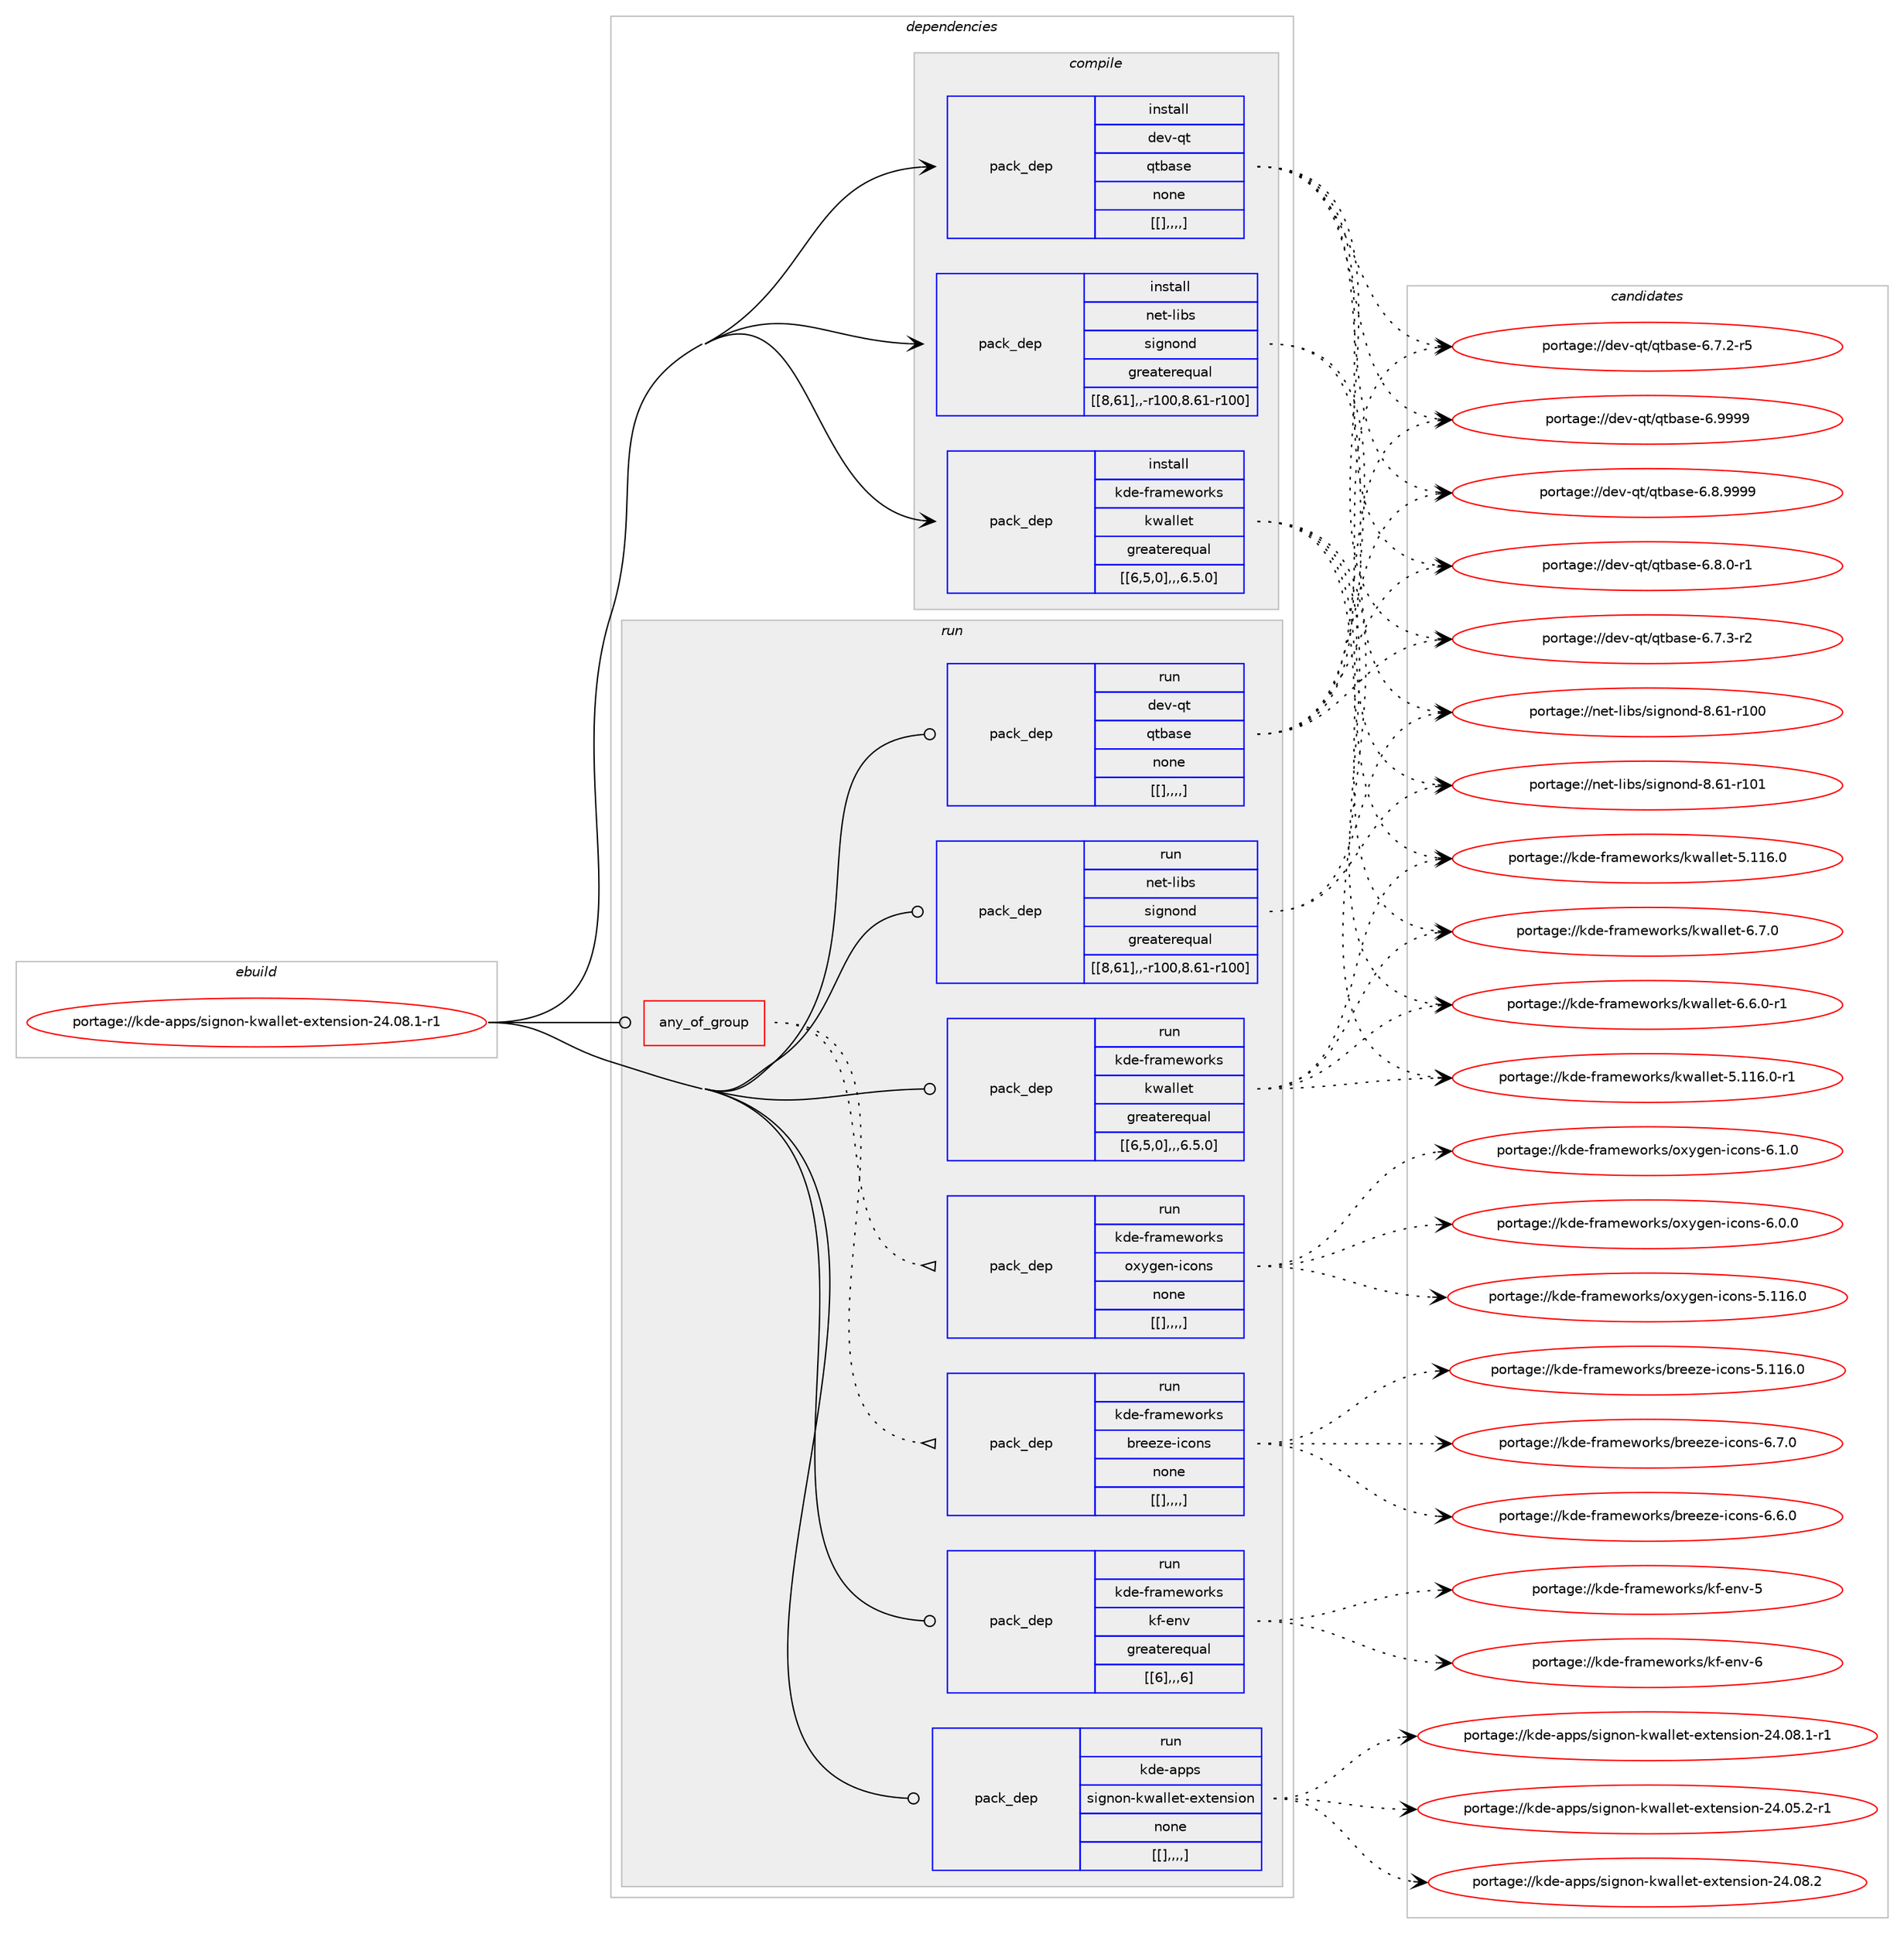 digraph prolog {

# *************
# Graph options
# *************

newrank=true;
concentrate=true;
compound=true;
graph [rankdir=LR,fontname=Helvetica,fontsize=10,ranksep=1.5];#, ranksep=2.5, nodesep=0.2];
edge  [arrowhead=vee];
node  [fontname=Helvetica,fontsize=10];

# **********
# The ebuild
# **********

subgraph cluster_leftcol {
color=gray;
label=<<i>ebuild</i>>;
id [label="portage://kde-apps/signon-kwallet-extension-24.08.1-r1", color=red, width=4, href="../kde-apps/signon-kwallet-extension-24.08.1-r1.svg"];
}

# ****************
# The dependencies
# ****************

subgraph cluster_midcol {
color=gray;
label=<<i>dependencies</i>>;
subgraph cluster_compile {
fillcolor="#eeeeee";
style=filled;
label=<<i>compile</i>>;
subgraph pack205515 {
dependency280552 [label=<<TABLE BORDER="0" CELLBORDER="1" CELLSPACING="0" CELLPADDING="4" WIDTH="220"><TR><TD ROWSPAN="6" CELLPADDING="30">pack_dep</TD></TR><TR><TD WIDTH="110">install</TD></TR><TR><TD>dev-qt</TD></TR><TR><TD>qtbase</TD></TR><TR><TD>none</TD></TR><TR><TD>[[],,,,]</TD></TR></TABLE>>, shape=none, color=blue];
}
id:e -> dependency280552:w [weight=20,style="solid",arrowhead="vee"];
subgraph pack205570 {
dependency280627 [label=<<TABLE BORDER="0" CELLBORDER="1" CELLSPACING="0" CELLPADDING="4" WIDTH="220"><TR><TD ROWSPAN="6" CELLPADDING="30">pack_dep</TD></TR><TR><TD WIDTH="110">install</TD></TR><TR><TD>kde-frameworks</TD></TR><TR><TD>kwallet</TD></TR><TR><TD>greaterequal</TD></TR><TR><TD>[[6,5,0],,,6.5.0]</TD></TR></TABLE>>, shape=none, color=blue];
}
id:e -> dependency280627:w [weight=20,style="solid",arrowhead="vee"];
subgraph pack205605 {
dependency280633 [label=<<TABLE BORDER="0" CELLBORDER="1" CELLSPACING="0" CELLPADDING="4" WIDTH="220"><TR><TD ROWSPAN="6" CELLPADDING="30">pack_dep</TD></TR><TR><TD WIDTH="110">install</TD></TR><TR><TD>net-libs</TD></TR><TR><TD>signond</TD></TR><TR><TD>greaterequal</TD></TR><TR><TD>[[8,61],,-r100,8.61-r100]</TD></TR></TABLE>>, shape=none, color=blue];
}
id:e -> dependency280633:w [weight=20,style="solid",arrowhead="vee"];
}
subgraph cluster_compileandrun {
fillcolor="#eeeeee";
style=filled;
label=<<i>compile and run</i>>;
}
subgraph cluster_run {
fillcolor="#eeeeee";
style=filled;
label=<<i>run</i>>;
subgraph any2098 {
dependency280638 [label=<<TABLE BORDER="0" CELLBORDER="1" CELLSPACING="0" CELLPADDING="4"><TR><TD CELLPADDING="10">any_of_group</TD></TR></TABLE>>, shape=none, color=red];subgraph pack205654 {
dependency280701 [label=<<TABLE BORDER="0" CELLBORDER="1" CELLSPACING="0" CELLPADDING="4" WIDTH="220"><TR><TD ROWSPAN="6" CELLPADDING="30">pack_dep</TD></TR><TR><TD WIDTH="110">run</TD></TR><TR><TD>kde-frameworks</TD></TR><TR><TD>breeze-icons</TD></TR><TR><TD>none</TD></TR><TR><TD>[[],,,,]</TD></TR></TABLE>>, shape=none, color=blue];
}
dependency280638:e -> dependency280701:w [weight=20,style="dotted",arrowhead="oinv"];
subgraph pack205700 {
dependency280748 [label=<<TABLE BORDER="0" CELLBORDER="1" CELLSPACING="0" CELLPADDING="4" WIDTH="220"><TR><TD ROWSPAN="6" CELLPADDING="30">pack_dep</TD></TR><TR><TD WIDTH="110">run</TD></TR><TR><TD>kde-frameworks</TD></TR><TR><TD>oxygen-icons</TD></TR><TR><TD>none</TD></TR><TR><TD>[[],,,,]</TD></TR></TABLE>>, shape=none, color=blue];
}
dependency280638:e -> dependency280748:w [weight=20,style="dotted",arrowhead="oinv"];
}
id:e -> dependency280638:w [weight=20,style="solid",arrowhead="odot"];
subgraph pack205729 {
dependency280769 [label=<<TABLE BORDER="0" CELLBORDER="1" CELLSPACING="0" CELLPADDING="4" WIDTH="220"><TR><TD ROWSPAN="6" CELLPADDING="30">pack_dep</TD></TR><TR><TD WIDTH="110">run</TD></TR><TR><TD>dev-qt</TD></TR><TR><TD>qtbase</TD></TR><TR><TD>none</TD></TR><TR><TD>[[],,,,]</TD></TR></TABLE>>, shape=none, color=blue];
}
id:e -> dependency280769:w [weight=20,style="solid",arrowhead="odot"];
subgraph pack205753 {
dependency280790 [label=<<TABLE BORDER="0" CELLBORDER="1" CELLSPACING="0" CELLPADDING="4" WIDTH="220"><TR><TD ROWSPAN="6" CELLPADDING="30">pack_dep</TD></TR><TR><TD WIDTH="110">run</TD></TR><TR><TD>kde-frameworks</TD></TR><TR><TD>kf-env</TD></TR><TR><TD>greaterequal</TD></TR><TR><TD>[[6],,,6]</TD></TR></TABLE>>, shape=none, color=blue];
}
id:e -> dependency280790:w [weight=20,style="solid",arrowhead="odot"];
subgraph pack205758 {
dependency280816 [label=<<TABLE BORDER="0" CELLBORDER="1" CELLSPACING="0" CELLPADDING="4" WIDTH="220"><TR><TD ROWSPAN="6" CELLPADDING="30">pack_dep</TD></TR><TR><TD WIDTH="110">run</TD></TR><TR><TD>kde-frameworks</TD></TR><TR><TD>kwallet</TD></TR><TR><TD>greaterequal</TD></TR><TR><TD>[[6,5,0],,,6.5.0]</TD></TR></TABLE>>, shape=none, color=blue];
}
id:e -> dependency280816:w [weight=20,style="solid",arrowhead="odot"];
subgraph pack205783 {
dependency280822 [label=<<TABLE BORDER="0" CELLBORDER="1" CELLSPACING="0" CELLPADDING="4" WIDTH="220"><TR><TD ROWSPAN="6" CELLPADDING="30">pack_dep</TD></TR><TR><TD WIDTH="110">run</TD></TR><TR><TD>net-libs</TD></TR><TR><TD>signond</TD></TR><TR><TD>greaterequal</TD></TR><TR><TD>[[8,61],,-r100,8.61-r100]</TD></TR></TABLE>>, shape=none, color=blue];
}
id:e -> dependency280822:w [weight=20,style="solid",arrowhead="odot"];
subgraph pack205800 {
dependency280868 [label=<<TABLE BORDER="0" CELLBORDER="1" CELLSPACING="0" CELLPADDING="4" WIDTH="220"><TR><TD ROWSPAN="6" CELLPADDING="30">pack_dep</TD></TR><TR><TD WIDTH="110">run</TD></TR><TR><TD>kde-apps</TD></TR><TR><TD>signon-kwallet-extension</TD></TR><TR><TD>none</TD></TR><TR><TD>[[],,,,]</TD></TR></TABLE>>, shape=none, color=blue];
}
id:e -> dependency280868:w [weight=20,style="solid",arrowhead="odot"];
}
}

# **************
# The candidates
# **************

subgraph cluster_choices {
rank=same;
color=gray;
label=<<i>candidates</i>>;

subgraph choice204558 {
color=black;
nodesep=1;
choice1001011184511311647113116989711510145544657575757 [label="portage://dev-qt/qtbase-6.9999", color=red, width=4,href="../dev-qt/qtbase-6.9999.svg"];
choice10010111845113116471131169897115101455446564657575757 [label="portage://dev-qt/qtbase-6.8.9999", color=red, width=4,href="../dev-qt/qtbase-6.8.9999.svg"];
choice100101118451131164711311698971151014554465646484511449 [label="portage://dev-qt/qtbase-6.8.0-r1", color=red, width=4,href="../dev-qt/qtbase-6.8.0-r1.svg"];
choice100101118451131164711311698971151014554465546514511450 [label="portage://dev-qt/qtbase-6.7.3-r2", color=red, width=4,href="../dev-qt/qtbase-6.7.3-r2.svg"];
choice100101118451131164711311698971151014554465546504511453 [label="portage://dev-qt/qtbase-6.7.2-r5", color=red, width=4,href="../dev-qt/qtbase-6.7.2-r5.svg"];
dependency280552:e -> choice1001011184511311647113116989711510145544657575757:w [style=dotted,weight="100"];
dependency280552:e -> choice10010111845113116471131169897115101455446564657575757:w [style=dotted,weight="100"];
dependency280552:e -> choice100101118451131164711311698971151014554465646484511449:w [style=dotted,weight="100"];
dependency280552:e -> choice100101118451131164711311698971151014554465546514511450:w [style=dotted,weight="100"];
dependency280552:e -> choice100101118451131164711311698971151014554465546504511453:w [style=dotted,weight="100"];
}
subgraph choice204560 {
color=black;
nodesep=1;
choice10710010145102114971091011191111141071154710711997108108101116455446554648 [label="portage://kde-frameworks/kwallet-6.7.0", color=red, width=4,href="../kde-frameworks/kwallet-6.7.0.svg"];
choice107100101451021149710910111911111410711547107119971081081011164554465446484511449 [label="portage://kde-frameworks/kwallet-6.6.0-r1", color=red, width=4,href="../kde-frameworks/kwallet-6.6.0-r1.svg"];
choice1071001014510211497109101119111114107115471071199710810810111645534649495446484511449 [label="portage://kde-frameworks/kwallet-5.116.0-r1", color=red, width=4,href="../kde-frameworks/kwallet-5.116.0-r1.svg"];
choice107100101451021149710910111911111410711547107119971081081011164553464949544648 [label="portage://kde-frameworks/kwallet-5.116.0", color=red, width=4,href="../kde-frameworks/kwallet-5.116.0.svg"];
dependency280627:e -> choice10710010145102114971091011191111141071154710711997108108101116455446554648:w [style=dotted,weight="100"];
dependency280627:e -> choice107100101451021149710910111911111410711547107119971081081011164554465446484511449:w [style=dotted,weight="100"];
dependency280627:e -> choice1071001014510211497109101119111114107115471071199710810810111645534649495446484511449:w [style=dotted,weight="100"];
dependency280627:e -> choice107100101451021149710910111911111410711547107119971081081011164553464949544648:w [style=dotted,weight="100"];
}
subgraph choice204584 {
color=black;
nodesep=1;
choice110101116451081059811547115105103110111110100455646544945114494849 [label="portage://net-libs/signond-8.61-r101", color=red, width=4,href="../net-libs/signond-8.61-r101.svg"];
choice110101116451081059811547115105103110111110100455646544945114494848 [label="portage://net-libs/signond-8.61-r100", color=red, width=4,href="../net-libs/signond-8.61-r100.svg"];
dependency280633:e -> choice110101116451081059811547115105103110111110100455646544945114494849:w [style=dotted,weight="100"];
dependency280633:e -> choice110101116451081059811547115105103110111110100455646544945114494848:w [style=dotted,weight="100"];
}
subgraph choice204588 {
color=black;
nodesep=1;
choice107100101451021149710910111911111410711547981141011011221014510599111110115455446554648 [label="portage://kde-frameworks/breeze-icons-6.7.0", color=red, width=4,href="../kde-frameworks/breeze-icons-6.7.0.svg"];
choice107100101451021149710910111911111410711547981141011011221014510599111110115455446544648 [label="portage://kde-frameworks/breeze-icons-6.6.0", color=red, width=4,href="../kde-frameworks/breeze-icons-6.6.0.svg"];
choice1071001014510211497109101119111114107115479811410110112210145105991111101154553464949544648 [label="portage://kde-frameworks/breeze-icons-5.116.0", color=red, width=4,href="../kde-frameworks/breeze-icons-5.116.0.svg"];
dependency280701:e -> choice107100101451021149710910111911111410711547981141011011221014510599111110115455446554648:w [style=dotted,weight="100"];
dependency280701:e -> choice107100101451021149710910111911111410711547981141011011221014510599111110115455446544648:w [style=dotted,weight="100"];
dependency280701:e -> choice1071001014510211497109101119111114107115479811410110112210145105991111101154553464949544648:w [style=dotted,weight="100"];
}
subgraph choice204590 {
color=black;
nodesep=1;
choice1071001014510211497109101119111114107115471111201211031011104510599111110115455446494648 [label="portage://kde-frameworks/oxygen-icons-6.1.0", color=red, width=4,href="../kde-frameworks/oxygen-icons-6.1.0.svg"];
choice1071001014510211497109101119111114107115471111201211031011104510599111110115455446484648 [label="portage://kde-frameworks/oxygen-icons-6.0.0", color=red, width=4,href="../kde-frameworks/oxygen-icons-6.0.0.svg"];
choice10710010145102114971091011191111141071154711112012110310111045105991111101154553464949544648 [label="portage://kde-frameworks/oxygen-icons-5.116.0", color=red, width=4,href="../kde-frameworks/oxygen-icons-5.116.0.svg"];
dependency280748:e -> choice1071001014510211497109101119111114107115471111201211031011104510599111110115455446494648:w [style=dotted,weight="100"];
dependency280748:e -> choice1071001014510211497109101119111114107115471111201211031011104510599111110115455446484648:w [style=dotted,weight="100"];
dependency280748:e -> choice10710010145102114971091011191111141071154711112012110310111045105991111101154553464949544648:w [style=dotted,weight="100"];
}
subgraph choice204602 {
color=black;
nodesep=1;
choice1001011184511311647113116989711510145544657575757 [label="portage://dev-qt/qtbase-6.9999", color=red, width=4,href="../dev-qt/qtbase-6.9999.svg"];
choice10010111845113116471131169897115101455446564657575757 [label="portage://dev-qt/qtbase-6.8.9999", color=red, width=4,href="../dev-qt/qtbase-6.8.9999.svg"];
choice100101118451131164711311698971151014554465646484511449 [label="portage://dev-qt/qtbase-6.8.0-r1", color=red, width=4,href="../dev-qt/qtbase-6.8.0-r1.svg"];
choice100101118451131164711311698971151014554465546514511450 [label="portage://dev-qt/qtbase-6.7.3-r2", color=red, width=4,href="../dev-qt/qtbase-6.7.3-r2.svg"];
choice100101118451131164711311698971151014554465546504511453 [label="portage://dev-qt/qtbase-6.7.2-r5", color=red, width=4,href="../dev-qt/qtbase-6.7.2-r5.svg"];
dependency280769:e -> choice1001011184511311647113116989711510145544657575757:w [style=dotted,weight="100"];
dependency280769:e -> choice10010111845113116471131169897115101455446564657575757:w [style=dotted,weight="100"];
dependency280769:e -> choice100101118451131164711311698971151014554465646484511449:w [style=dotted,weight="100"];
dependency280769:e -> choice100101118451131164711311698971151014554465546514511450:w [style=dotted,weight="100"];
dependency280769:e -> choice100101118451131164711311698971151014554465546504511453:w [style=dotted,weight="100"];
}
subgraph choice204606 {
color=black;
nodesep=1;
choice107100101451021149710910111911111410711547107102451011101184554 [label="portage://kde-frameworks/kf-env-6", color=red, width=4,href="../kde-frameworks/kf-env-6.svg"];
choice107100101451021149710910111911111410711547107102451011101184553 [label="portage://kde-frameworks/kf-env-5", color=red, width=4,href="../kde-frameworks/kf-env-5.svg"];
dependency280790:e -> choice107100101451021149710910111911111410711547107102451011101184554:w [style=dotted,weight="100"];
dependency280790:e -> choice107100101451021149710910111911111410711547107102451011101184553:w [style=dotted,weight="100"];
}
subgraph choice204608 {
color=black;
nodesep=1;
choice10710010145102114971091011191111141071154710711997108108101116455446554648 [label="portage://kde-frameworks/kwallet-6.7.0", color=red, width=4,href="../kde-frameworks/kwallet-6.7.0.svg"];
choice107100101451021149710910111911111410711547107119971081081011164554465446484511449 [label="portage://kde-frameworks/kwallet-6.6.0-r1", color=red, width=4,href="../kde-frameworks/kwallet-6.6.0-r1.svg"];
choice1071001014510211497109101119111114107115471071199710810810111645534649495446484511449 [label="portage://kde-frameworks/kwallet-5.116.0-r1", color=red, width=4,href="../kde-frameworks/kwallet-5.116.0-r1.svg"];
choice107100101451021149710910111911111410711547107119971081081011164553464949544648 [label="portage://kde-frameworks/kwallet-5.116.0", color=red, width=4,href="../kde-frameworks/kwallet-5.116.0.svg"];
dependency280816:e -> choice10710010145102114971091011191111141071154710711997108108101116455446554648:w [style=dotted,weight="100"];
dependency280816:e -> choice107100101451021149710910111911111410711547107119971081081011164554465446484511449:w [style=dotted,weight="100"];
dependency280816:e -> choice1071001014510211497109101119111114107115471071199710810810111645534649495446484511449:w [style=dotted,weight="100"];
dependency280816:e -> choice107100101451021149710910111911111410711547107119971081081011164553464949544648:w [style=dotted,weight="100"];
}
subgraph choice204619 {
color=black;
nodesep=1;
choice110101116451081059811547115105103110111110100455646544945114494849 [label="portage://net-libs/signond-8.61-r101", color=red, width=4,href="../net-libs/signond-8.61-r101.svg"];
choice110101116451081059811547115105103110111110100455646544945114494848 [label="portage://net-libs/signond-8.61-r100", color=red, width=4,href="../net-libs/signond-8.61-r100.svg"];
dependency280822:e -> choice110101116451081059811547115105103110111110100455646544945114494849:w [style=dotted,weight="100"];
dependency280822:e -> choice110101116451081059811547115105103110111110100455646544945114494848:w [style=dotted,weight="100"];
}
subgraph choice204623 {
color=black;
nodesep=1;
choice1071001014597112112115471151051031101111104510711997108108101116451011201161011101151051111104550524648564650 [label="portage://kde-apps/signon-kwallet-extension-24.08.2", color=red, width=4,href="../kde-apps/signon-kwallet-extension-24.08.2.svg"];
choice10710010145971121121154711510510311011111045107119971081081011164510112011610111011510511111045505246485646494511449 [label="portage://kde-apps/signon-kwallet-extension-24.08.1-r1", color=red, width=4,href="../kde-apps/signon-kwallet-extension-24.08.1-r1.svg"];
choice10710010145971121121154711510510311011111045107119971081081011164510112011610111011510511111045505246485346504511449 [label="portage://kde-apps/signon-kwallet-extension-24.05.2-r1", color=red, width=4,href="../kde-apps/signon-kwallet-extension-24.05.2-r1.svg"];
dependency280868:e -> choice1071001014597112112115471151051031101111104510711997108108101116451011201161011101151051111104550524648564650:w [style=dotted,weight="100"];
dependency280868:e -> choice10710010145971121121154711510510311011111045107119971081081011164510112011610111011510511111045505246485646494511449:w [style=dotted,weight="100"];
dependency280868:e -> choice10710010145971121121154711510510311011111045107119971081081011164510112011610111011510511111045505246485346504511449:w [style=dotted,weight="100"];
}
}

}
